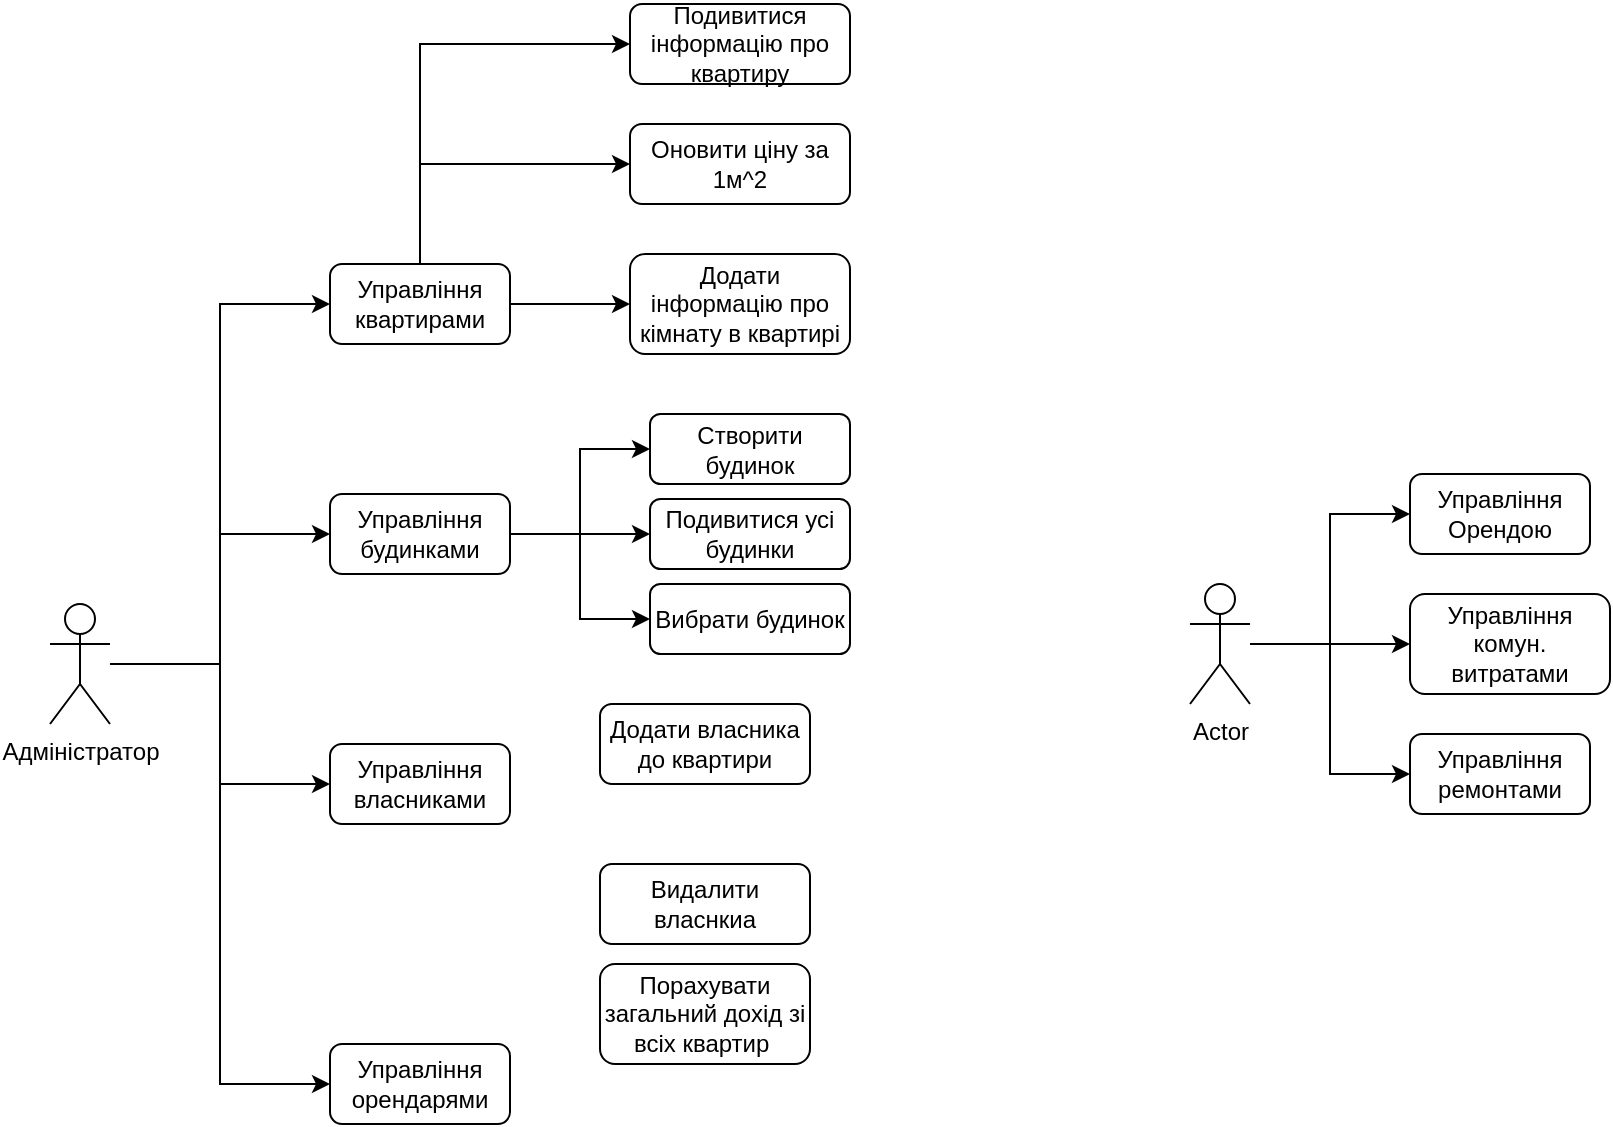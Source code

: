 <mxfile version="24.2.5" type="device">
  <diagram name="Page-1" id="lOK7_bSmvfNUArvgLiD3">
    <mxGraphModel dx="698" dy="1575" grid="1" gridSize="10" guides="1" tooltips="1" connect="1" arrows="1" fold="1" page="1" pageScale="1" pageWidth="850" pageHeight="1100" math="0" shadow="0">
      <root>
        <mxCell id="0" />
        <mxCell id="1" parent="0" />
        <mxCell id="gbIlrfRVLxVOCRnDxzNv-7" style="edgeStyle=orthogonalEdgeStyle;rounded=0;orthogonalLoop=1;jettySize=auto;html=1;entryX=0;entryY=0.5;entryDx=0;entryDy=0;" parent="1" source="gbIlrfRVLxVOCRnDxzNv-1" target="gbIlrfRVLxVOCRnDxzNv-4" edge="1">
          <mxGeometry relative="1" as="geometry" />
        </mxCell>
        <mxCell id="gbIlrfRVLxVOCRnDxzNv-8" style="edgeStyle=orthogonalEdgeStyle;rounded=0;orthogonalLoop=1;jettySize=auto;html=1;entryX=0;entryY=0.5;entryDx=0;entryDy=0;" parent="1" source="gbIlrfRVLxVOCRnDxzNv-1" target="gbIlrfRVLxVOCRnDxzNv-3" edge="1">
          <mxGeometry relative="1" as="geometry" />
        </mxCell>
        <mxCell id="gbIlrfRVLxVOCRnDxzNv-9" style="edgeStyle=orthogonalEdgeStyle;rounded=0;orthogonalLoop=1;jettySize=auto;html=1;entryX=0;entryY=0.5;entryDx=0;entryDy=0;" parent="1" source="gbIlrfRVLxVOCRnDxzNv-1" target="gbIlrfRVLxVOCRnDxzNv-5" edge="1">
          <mxGeometry relative="1" as="geometry" />
        </mxCell>
        <mxCell id="gbIlrfRVLxVOCRnDxzNv-10" style="edgeStyle=orthogonalEdgeStyle;rounded=0;orthogonalLoop=1;jettySize=auto;html=1;entryX=0;entryY=0.5;entryDx=0;entryDy=0;" parent="1" source="gbIlrfRVLxVOCRnDxzNv-1" target="gbIlrfRVLxVOCRnDxzNv-6" edge="1">
          <mxGeometry relative="1" as="geometry" />
        </mxCell>
        <mxCell id="gbIlrfRVLxVOCRnDxzNv-1" value="Адміністратор" style="shape=umlActor;verticalLabelPosition=bottom;verticalAlign=top;html=1;outlineConnect=0;" parent="1" vertex="1">
          <mxGeometry x="150" y="220" width="30" height="60" as="geometry" />
        </mxCell>
        <mxCell id="G4rNa1rVVNwuKCK4cokq-21" style="edgeStyle=orthogonalEdgeStyle;rounded=0;orthogonalLoop=1;jettySize=auto;html=1;entryX=0;entryY=0.5;entryDx=0;entryDy=0;" edge="1" parent="1" source="gbIlrfRVLxVOCRnDxzNv-3" target="G4rNa1rVVNwuKCK4cokq-17">
          <mxGeometry relative="1" as="geometry" />
        </mxCell>
        <mxCell id="G4rNa1rVVNwuKCK4cokq-22" style="edgeStyle=orthogonalEdgeStyle;rounded=0;orthogonalLoop=1;jettySize=auto;html=1;" edge="1" parent="1" source="gbIlrfRVLxVOCRnDxzNv-3" target="G4rNa1rVVNwuKCK4cokq-19">
          <mxGeometry relative="1" as="geometry" />
        </mxCell>
        <mxCell id="G4rNa1rVVNwuKCK4cokq-23" style="edgeStyle=orthogonalEdgeStyle;rounded=0;orthogonalLoop=1;jettySize=auto;html=1;entryX=0;entryY=0.5;entryDx=0;entryDy=0;" edge="1" parent="1" source="gbIlrfRVLxVOCRnDxzNv-3" target="G4rNa1rVVNwuKCK4cokq-20">
          <mxGeometry relative="1" as="geometry" />
        </mxCell>
        <mxCell id="gbIlrfRVLxVOCRnDxzNv-3" value="Управління будинками" style="rounded=1;whiteSpace=wrap;html=1;" parent="1" vertex="1">
          <mxGeometry x="290" y="165" width="90" height="40" as="geometry" />
        </mxCell>
        <mxCell id="G4rNa1rVVNwuKCK4cokq-3" style="edgeStyle=orthogonalEdgeStyle;rounded=0;orthogonalLoop=1;jettySize=auto;html=1;entryX=0;entryY=0.5;entryDx=0;entryDy=0;" edge="1" parent="1" source="gbIlrfRVLxVOCRnDxzNv-4" target="G4rNa1rVVNwuKCK4cokq-2">
          <mxGeometry relative="1" as="geometry">
            <Array as="points">
              <mxPoint x="335" />
            </Array>
          </mxGeometry>
        </mxCell>
        <mxCell id="G4rNa1rVVNwuKCK4cokq-5" style="edgeStyle=orthogonalEdgeStyle;rounded=0;orthogonalLoop=1;jettySize=auto;html=1;entryX=0;entryY=0.5;entryDx=0;entryDy=0;" edge="1" parent="1" source="gbIlrfRVLxVOCRnDxzNv-4" target="G4rNa1rVVNwuKCK4cokq-4">
          <mxGeometry relative="1" as="geometry" />
        </mxCell>
        <mxCell id="G4rNa1rVVNwuKCK4cokq-7" style="edgeStyle=orthogonalEdgeStyle;rounded=0;orthogonalLoop=1;jettySize=auto;html=1;entryX=0;entryY=0.5;entryDx=0;entryDy=0;" edge="1" parent="1" source="gbIlrfRVLxVOCRnDxzNv-4" target="G4rNa1rVVNwuKCK4cokq-6">
          <mxGeometry relative="1" as="geometry">
            <Array as="points">
              <mxPoint x="335" y="-60" />
            </Array>
          </mxGeometry>
        </mxCell>
        <mxCell id="gbIlrfRVLxVOCRnDxzNv-4" value="Управління квартирами" style="rounded=1;whiteSpace=wrap;html=1;" parent="1" vertex="1">
          <mxGeometry x="290" y="50" width="90" height="40" as="geometry" />
        </mxCell>
        <mxCell id="gbIlrfRVLxVOCRnDxzNv-5" value="Управління власниками" style="rounded=1;whiteSpace=wrap;html=1;" parent="1" vertex="1">
          <mxGeometry x="290" y="290" width="90" height="40" as="geometry" />
        </mxCell>
        <mxCell id="gbIlrfRVLxVOCRnDxzNv-6" value="Управління орендарями" style="rounded=1;whiteSpace=wrap;html=1;" parent="1" vertex="1">
          <mxGeometry x="290" y="440" width="90" height="40" as="geometry" />
        </mxCell>
        <mxCell id="gbIlrfRVLxVOCRnDxzNv-15" style="edgeStyle=orthogonalEdgeStyle;rounded=0;orthogonalLoop=1;jettySize=auto;html=1;entryX=0;entryY=0.5;entryDx=0;entryDy=0;" parent="1" source="gbIlrfRVLxVOCRnDxzNv-11" target="gbIlrfRVLxVOCRnDxzNv-12" edge="1">
          <mxGeometry relative="1" as="geometry" />
        </mxCell>
        <mxCell id="gbIlrfRVLxVOCRnDxzNv-16" style="edgeStyle=orthogonalEdgeStyle;rounded=0;orthogonalLoop=1;jettySize=auto;html=1;" parent="1" source="gbIlrfRVLxVOCRnDxzNv-11" target="gbIlrfRVLxVOCRnDxzNv-13" edge="1">
          <mxGeometry relative="1" as="geometry" />
        </mxCell>
        <mxCell id="gbIlrfRVLxVOCRnDxzNv-17" style="edgeStyle=orthogonalEdgeStyle;rounded=0;orthogonalLoop=1;jettySize=auto;html=1;entryX=0;entryY=0.5;entryDx=0;entryDy=0;" parent="1" source="gbIlrfRVLxVOCRnDxzNv-11" target="gbIlrfRVLxVOCRnDxzNv-14" edge="1">
          <mxGeometry relative="1" as="geometry" />
        </mxCell>
        <mxCell id="gbIlrfRVLxVOCRnDxzNv-11" value="Actor" style="shape=umlActor;verticalLabelPosition=bottom;verticalAlign=top;html=1;outlineConnect=0;" parent="1" vertex="1">
          <mxGeometry x="720" y="210" width="30" height="60" as="geometry" />
        </mxCell>
        <mxCell id="gbIlrfRVLxVOCRnDxzNv-12" value="Управління Орендою" style="rounded=1;whiteSpace=wrap;html=1;" parent="1" vertex="1">
          <mxGeometry x="830" y="155" width="90" height="40" as="geometry" />
        </mxCell>
        <mxCell id="gbIlrfRVLxVOCRnDxzNv-13" value="Управління комун. витратами" style="rounded=1;whiteSpace=wrap;html=1;" parent="1" vertex="1">
          <mxGeometry x="830" y="215" width="100" height="50" as="geometry" />
        </mxCell>
        <mxCell id="gbIlrfRVLxVOCRnDxzNv-14" value="Управління ремонтами" style="rounded=1;whiteSpace=wrap;html=1;" parent="1" vertex="1">
          <mxGeometry x="830" y="285" width="90" height="40" as="geometry" />
        </mxCell>
        <mxCell id="G4rNa1rVVNwuKCK4cokq-2" value="Оновити ціну за 1м^2" style="rounded=1;whiteSpace=wrap;html=1;" vertex="1" parent="1">
          <mxGeometry x="440" y="-20" width="110" height="40" as="geometry" />
        </mxCell>
        <mxCell id="G4rNa1rVVNwuKCK4cokq-4" value="Додати інформацію про кімнату в квартирі" style="rounded=1;whiteSpace=wrap;html=1;" vertex="1" parent="1">
          <mxGeometry x="440" y="45" width="110" height="50" as="geometry" />
        </mxCell>
        <mxCell id="G4rNa1rVVNwuKCK4cokq-6" value="Подивитися інформацію про квартиру" style="rounded=1;whiteSpace=wrap;html=1;" vertex="1" parent="1">
          <mxGeometry x="440" y="-80" width="110" height="40" as="geometry" />
        </mxCell>
        <mxCell id="G4rNa1rVVNwuKCK4cokq-10" value="Додати власника до квартири" style="rounded=1;whiteSpace=wrap;html=1;" vertex="1" parent="1">
          <mxGeometry x="425" y="270" width="105" height="40" as="geometry" />
        </mxCell>
        <mxCell id="G4rNa1rVVNwuKCK4cokq-17" value="Створити будинок" style="rounded=1;whiteSpace=wrap;html=1;" vertex="1" parent="1">
          <mxGeometry x="450" y="125" width="100" height="35" as="geometry" />
        </mxCell>
        <mxCell id="G4rNa1rVVNwuKCK4cokq-19" value="Подивитися усі будинки" style="rounded=1;whiteSpace=wrap;html=1;" vertex="1" parent="1">
          <mxGeometry x="450" y="167.5" width="100" height="35" as="geometry" />
        </mxCell>
        <mxCell id="G4rNa1rVVNwuKCK4cokq-20" value="Вибрати будинок" style="rounded=1;whiteSpace=wrap;html=1;" vertex="1" parent="1">
          <mxGeometry x="450" y="210" width="100" height="35" as="geometry" />
        </mxCell>
        <mxCell id="G4rNa1rVVNwuKCK4cokq-24" value="Видалити власнкиа" style="rounded=1;whiteSpace=wrap;html=1;" vertex="1" parent="1">
          <mxGeometry x="425" y="350" width="105" height="40" as="geometry" />
        </mxCell>
        <mxCell id="G4rNa1rVVNwuKCK4cokq-25" value="Порахувати загальний дохід зі всіх квартир&amp;nbsp;" style="rounded=1;whiteSpace=wrap;html=1;" vertex="1" parent="1">
          <mxGeometry x="425" y="400" width="105" height="50" as="geometry" />
        </mxCell>
      </root>
    </mxGraphModel>
  </diagram>
</mxfile>
